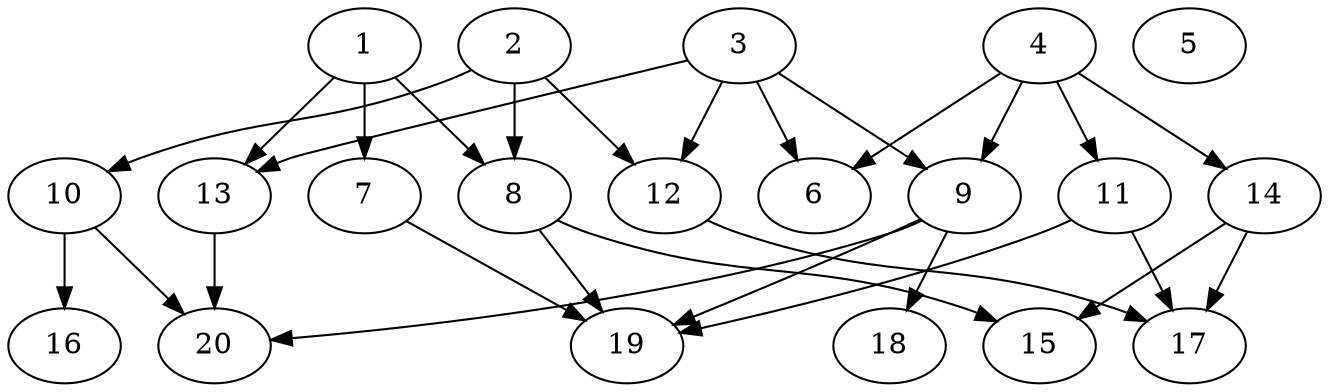 // DAG automatically generated by daggen at Sat Jul 27 15:38:39 2019
// ./daggen --dot -n 20 --ccr 0.5 --fat 0.7 --regular 0.5 --density 0.4 --mindata 5242880 --maxdata 52428800 
digraph G {
  1 [size="16562176", alpha="0.11", expect_size="8281088"] 
  1 -> 7 [size ="8281088"]
  1 -> 8 [size ="8281088"]
  1 -> 13 [size ="8281088"]
  2 [size="45879296", alpha="0.13", expect_size="22939648"] 
  2 -> 8 [size ="22939648"]
  2 -> 10 [size ="22939648"]
  2 -> 12 [size ="22939648"]
  3 [size="28956672", alpha="0.13", expect_size="14478336"] 
  3 -> 6 [size ="14478336"]
  3 -> 9 [size ="14478336"]
  3 -> 12 [size ="14478336"]
  3 -> 13 [size ="14478336"]
  4 [size="36577280", alpha="0.09", expect_size="18288640"] 
  4 -> 6 [size ="18288640"]
  4 -> 9 [size ="18288640"]
  4 -> 11 [size ="18288640"]
  4 -> 14 [size ="18288640"]
  5 [size="88291328", alpha="0.11", expect_size="44145664"] 
  6 [size="23185408", alpha="0.15", expect_size="11592704"] 
  7 [size="71131136", alpha="0.17", expect_size="35565568"] 
  7 -> 19 [size ="35565568"]
  8 [size="81233920", alpha="0.02", expect_size="40616960"] 
  8 -> 15 [size ="40616960"]
  8 -> 19 [size ="40616960"]
  9 [size="79552512", alpha="0.02", expect_size="39776256"] 
  9 -> 18 [size ="39776256"]
  9 -> 19 [size ="39776256"]
  9 -> 20 [size ="39776256"]
  10 [size="62377984", alpha="0.16", expect_size="31188992"] 
  10 -> 16 [size ="31188992"]
  10 -> 20 [size ="31188992"]
  11 [size="46888960", alpha="0.18", expect_size="23444480"] 
  11 -> 17 [size ="23444480"]
  11 -> 19 [size ="23444480"]
  12 [size="100587520", alpha="0.13", expect_size="50293760"] 
  12 -> 17 [size ="50293760"]
  13 [size="66867200", alpha="0.16", expect_size="33433600"] 
  13 -> 20 [size ="33433600"]
  14 [size="32258048", alpha="0.16", expect_size="16129024"] 
  14 -> 15 [size ="16129024"]
  14 -> 17 [size ="16129024"]
  15 [size="73646080", alpha="0.03", expect_size="36823040"] 
  16 [size="30826496", alpha="0.14", expect_size="15413248"] 
  17 [size="100319232", alpha="0.16", expect_size="50159616"] 
  18 [size="86061056", alpha="0.09", expect_size="43030528"] 
  19 [size="95266816", alpha="0.03", expect_size="47633408"] 
  20 [size="104278016", alpha="0.02", expect_size="52139008"] 
}
